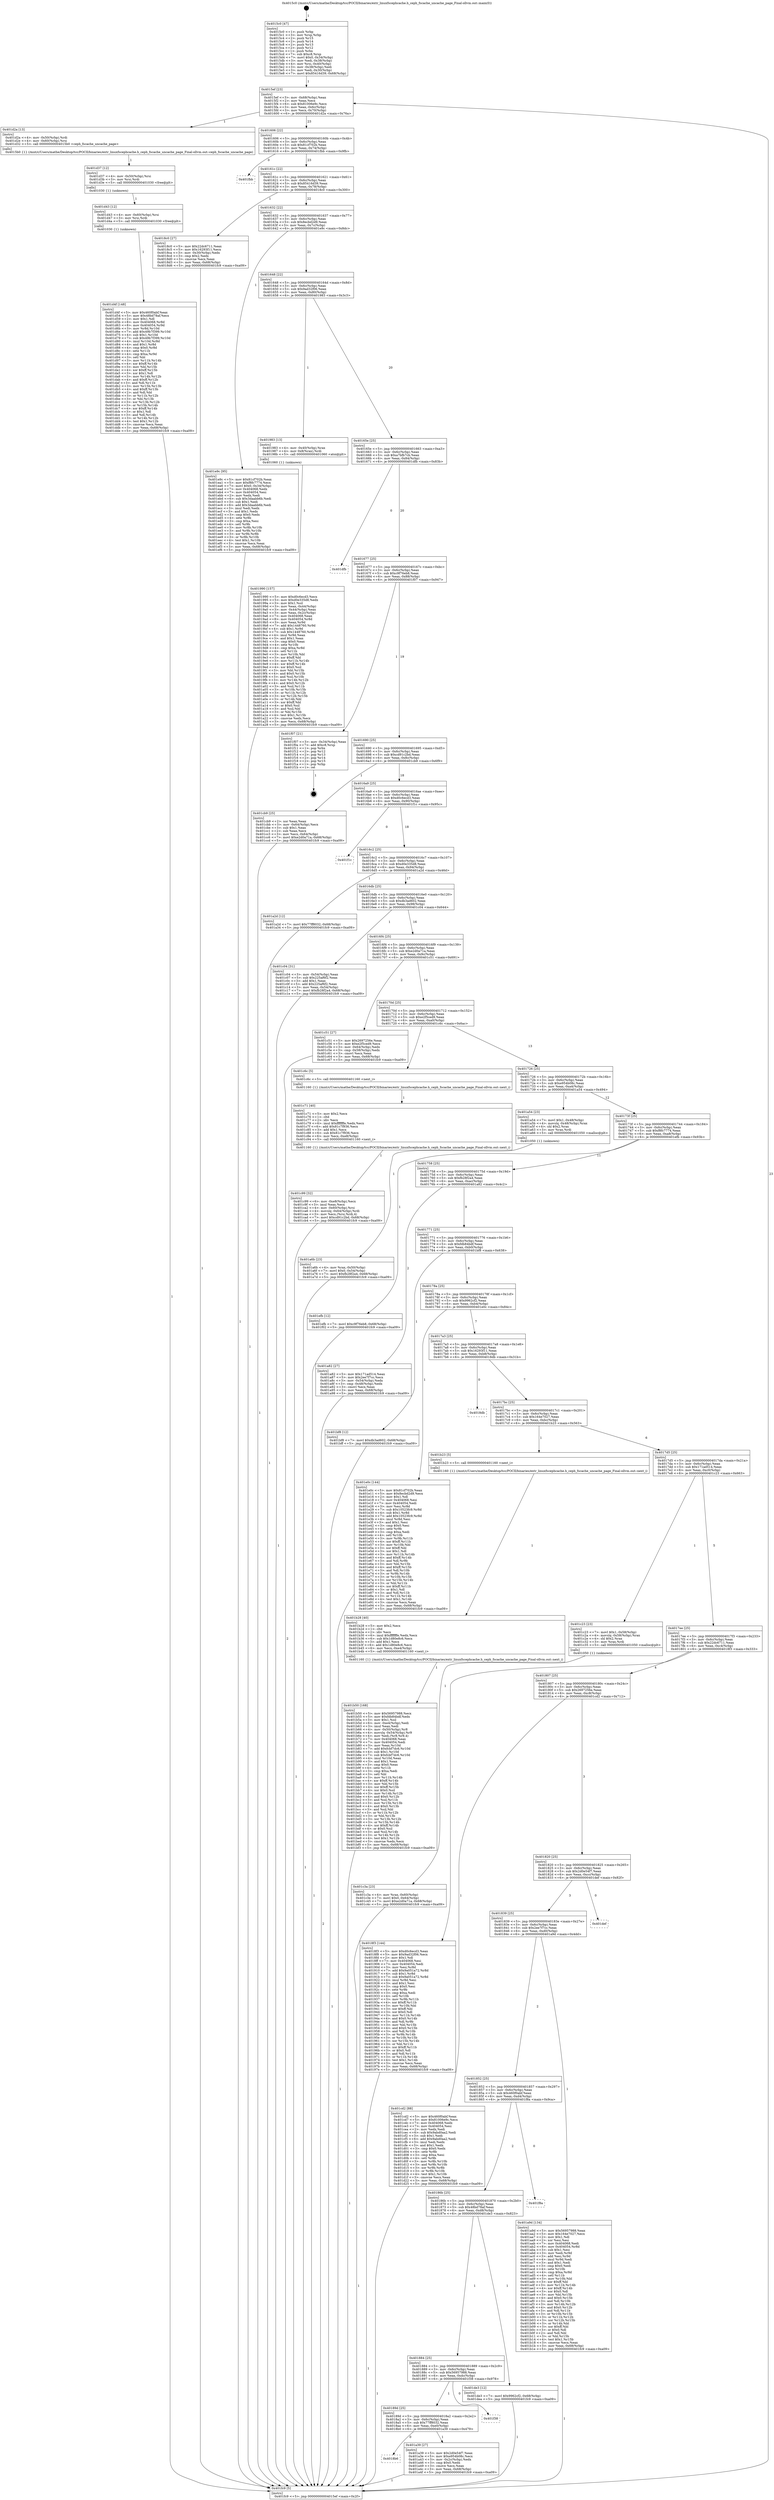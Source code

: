 digraph "0x4015c0" {
  label = "0x4015c0 (/mnt/c/Users/mathe/Desktop/tcc/POCII/binaries/extr_linuxfscephcache.h_ceph_fscache_uncache_page_Final-ollvm.out::main(0))"
  labelloc = "t"
  node[shape=record]

  Entry [label="",width=0.3,height=0.3,shape=circle,fillcolor=black,style=filled]
  "0x4015ef" [label="{
     0x4015ef [23]\l
     | [instrs]\l
     &nbsp;&nbsp;0x4015ef \<+3\>: mov -0x68(%rbp),%eax\l
     &nbsp;&nbsp;0x4015f2 \<+2\>: mov %eax,%ecx\l
     &nbsp;&nbsp;0x4015f4 \<+6\>: sub $0x81006e9c,%ecx\l
     &nbsp;&nbsp;0x4015fa \<+3\>: mov %eax,-0x6c(%rbp)\l
     &nbsp;&nbsp;0x4015fd \<+3\>: mov %ecx,-0x70(%rbp)\l
     &nbsp;&nbsp;0x401600 \<+6\>: je 0000000000401d2a \<main+0x76a\>\l
  }"]
  "0x401d2a" [label="{
     0x401d2a [13]\l
     | [instrs]\l
     &nbsp;&nbsp;0x401d2a \<+4\>: mov -0x50(%rbp),%rdi\l
     &nbsp;&nbsp;0x401d2e \<+4\>: mov -0x60(%rbp),%rsi\l
     &nbsp;&nbsp;0x401d32 \<+5\>: call 00000000004015b0 \<ceph_fscache_uncache_page\>\l
     | [calls]\l
     &nbsp;&nbsp;0x4015b0 \{1\} (/mnt/c/Users/mathe/Desktop/tcc/POCII/binaries/extr_linuxfscephcache.h_ceph_fscache_uncache_page_Final-ollvm.out::ceph_fscache_uncache_page)\l
  }"]
  "0x401606" [label="{
     0x401606 [22]\l
     | [instrs]\l
     &nbsp;&nbsp;0x401606 \<+5\>: jmp 000000000040160b \<main+0x4b\>\l
     &nbsp;&nbsp;0x40160b \<+3\>: mov -0x6c(%rbp),%eax\l
     &nbsp;&nbsp;0x40160e \<+5\>: sub $0x81cf702b,%eax\l
     &nbsp;&nbsp;0x401613 \<+3\>: mov %eax,-0x74(%rbp)\l
     &nbsp;&nbsp;0x401616 \<+6\>: je 0000000000401fbb \<main+0x9fb\>\l
  }"]
  Exit [label="",width=0.3,height=0.3,shape=circle,fillcolor=black,style=filled,peripheries=2]
  "0x401fbb" [label="{
     0x401fbb\l
  }", style=dashed]
  "0x40161c" [label="{
     0x40161c [22]\l
     | [instrs]\l
     &nbsp;&nbsp;0x40161c \<+5\>: jmp 0000000000401621 \<main+0x61\>\l
     &nbsp;&nbsp;0x401621 \<+3\>: mov -0x6c(%rbp),%eax\l
     &nbsp;&nbsp;0x401624 \<+5\>: sub $0x85416d39,%eax\l
     &nbsp;&nbsp;0x401629 \<+3\>: mov %eax,-0x78(%rbp)\l
     &nbsp;&nbsp;0x40162c \<+6\>: je 00000000004018c0 \<main+0x300\>\l
  }"]
  "0x401d4f" [label="{
     0x401d4f [148]\l
     | [instrs]\l
     &nbsp;&nbsp;0x401d4f \<+5\>: mov $0x460f0abf,%eax\l
     &nbsp;&nbsp;0x401d54 \<+5\>: mov $0x48bd78af,%ecx\l
     &nbsp;&nbsp;0x401d59 \<+2\>: mov $0x1,%dl\l
     &nbsp;&nbsp;0x401d5b \<+8\>: mov 0x404068,%r8d\l
     &nbsp;&nbsp;0x401d63 \<+8\>: mov 0x404054,%r9d\l
     &nbsp;&nbsp;0x401d6b \<+3\>: mov %r8d,%r10d\l
     &nbsp;&nbsp;0x401d6e \<+7\>: add $0x49b7f399,%r10d\l
     &nbsp;&nbsp;0x401d75 \<+4\>: sub $0x1,%r10d\l
     &nbsp;&nbsp;0x401d79 \<+7\>: sub $0x49b7f399,%r10d\l
     &nbsp;&nbsp;0x401d80 \<+4\>: imul %r10d,%r8d\l
     &nbsp;&nbsp;0x401d84 \<+4\>: and $0x1,%r8d\l
     &nbsp;&nbsp;0x401d88 \<+4\>: cmp $0x0,%r8d\l
     &nbsp;&nbsp;0x401d8c \<+4\>: sete %r11b\l
     &nbsp;&nbsp;0x401d90 \<+4\>: cmp $0xa,%r9d\l
     &nbsp;&nbsp;0x401d94 \<+3\>: setl %bl\l
     &nbsp;&nbsp;0x401d97 \<+3\>: mov %r11b,%r14b\l
     &nbsp;&nbsp;0x401d9a \<+4\>: xor $0xff,%r14b\l
     &nbsp;&nbsp;0x401d9e \<+3\>: mov %bl,%r15b\l
     &nbsp;&nbsp;0x401da1 \<+4\>: xor $0xff,%r15b\l
     &nbsp;&nbsp;0x401da5 \<+3\>: xor $0x1,%dl\l
     &nbsp;&nbsp;0x401da8 \<+3\>: mov %r14b,%r12b\l
     &nbsp;&nbsp;0x401dab \<+4\>: and $0xff,%r12b\l
     &nbsp;&nbsp;0x401daf \<+3\>: and %dl,%r11b\l
     &nbsp;&nbsp;0x401db2 \<+3\>: mov %r15b,%r13b\l
     &nbsp;&nbsp;0x401db5 \<+4\>: and $0xff,%r13b\l
     &nbsp;&nbsp;0x401db9 \<+2\>: and %dl,%bl\l
     &nbsp;&nbsp;0x401dbb \<+3\>: or %r11b,%r12b\l
     &nbsp;&nbsp;0x401dbe \<+3\>: or %bl,%r13b\l
     &nbsp;&nbsp;0x401dc1 \<+3\>: xor %r13b,%r12b\l
     &nbsp;&nbsp;0x401dc4 \<+3\>: or %r15b,%r14b\l
     &nbsp;&nbsp;0x401dc7 \<+4\>: xor $0xff,%r14b\l
     &nbsp;&nbsp;0x401dcb \<+3\>: or $0x1,%dl\l
     &nbsp;&nbsp;0x401dce \<+3\>: and %dl,%r14b\l
     &nbsp;&nbsp;0x401dd1 \<+3\>: or %r14b,%r12b\l
     &nbsp;&nbsp;0x401dd4 \<+4\>: test $0x1,%r12b\l
     &nbsp;&nbsp;0x401dd8 \<+3\>: cmovne %ecx,%eax\l
     &nbsp;&nbsp;0x401ddb \<+3\>: mov %eax,-0x68(%rbp)\l
     &nbsp;&nbsp;0x401dde \<+5\>: jmp 0000000000401fc9 \<main+0xa09\>\l
  }"]
  "0x4018c0" [label="{
     0x4018c0 [27]\l
     | [instrs]\l
     &nbsp;&nbsp;0x4018c0 \<+5\>: mov $0x22dc6711,%eax\l
     &nbsp;&nbsp;0x4018c5 \<+5\>: mov $0x16293f11,%ecx\l
     &nbsp;&nbsp;0x4018ca \<+3\>: mov -0x30(%rbp),%edx\l
     &nbsp;&nbsp;0x4018cd \<+3\>: cmp $0x2,%edx\l
     &nbsp;&nbsp;0x4018d0 \<+3\>: cmovne %ecx,%eax\l
     &nbsp;&nbsp;0x4018d3 \<+3\>: mov %eax,-0x68(%rbp)\l
     &nbsp;&nbsp;0x4018d6 \<+5\>: jmp 0000000000401fc9 \<main+0xa09\>\l
  }"]
  "0x401632" [label="{
     0x401632 [22]\l
     | [instrs]\l
     &nbsp;&nbsp;0x401632 \<+5\>: jmp 0000000000401637 \<main+0x77\>\l
     &nbsp;&nbsp;0x401637 \<+3\>: mov -0x6c(%rbp),%eax\l
     &nbsp;&nbsp;0x40163a \<+5\>: sub $0x8ecbd2d9,%eax\l
     &nbsp;&nbsp;0x40163f \<+3\>: mov %eax,-0x7c(%rbp)\l
     &nbsp;&nbsp;0x401642 \<+6\>: je 0000000000401e9c \<main+0x8dc\>\l
  }"]
  "0x401fc9" [label="{
     0x401fc9 [5]\l
     | [instrs]\l
     &nbsp;&nbsp;0x401fc9 \<+5\>: jmp 00000000004015ef \<main+0x2f\>\l
  }"]
  "0x4015c0" [label="{
     0x4015c0 [47]\l
     | [instrs]\l
     &nbsp;&nbsp;0x4015c0 \<+1\>: push %rbp\l
     &nbsp;&nbsp;0x4015c1 \<+3\>: mov %rsp,%rbp\l
     &nbsp;&nbsp;0x4015c4 \<+2\>: push %r15\l
     &nbsp;&nbsp;0x4015c6 \<+2\>: push %r14\l
     &nbsp;&nbsp;0x4015c8 \<+2\>: push %r13\l
     &nbsp;&nbsp;0x4015ca \<+2\>: push %r12\l
     &nbsp;&nbsp;0x4015cc \<+1\>: push %rbx\l
     &nbsp;&nbsp;0x4015cd \<+7\>: sub $0xc8,%rsp\l
     &nbsp;&nbsp;0x4015d4 \<+7\>: movl $0x0,-0x34(%rbp)\l
     &nbsp;&nbsp;0x4015db \<+3\>: mov %edi,-0x38(%rbp)\l
     &nbsp;&nbsp;0x4015de \<+4\>: mov %rsi,-0x40(%rbp)\l
     &nbsp;&nbsp;0x4015e2 \<+3\>: mov -0x38(%rbp),%edi\l
     &nbsp;&nbsp;0x4015e5 \<+3\>: mov %edi,-0x30(%rbp)\l
     &nbsp;&nbsp;0x4015e8 \<+7\>: movl $0x85416d39,-0x68(%rbp)\l
  }"]
  "0x401d43" [label="{
     0x401d43 [12]\l
     | [instrs]\l
     &nbsp;&nbsp;0x401d43 \<+4\>: mov -0x60(%rbp),%rsi\l
     &nbsp;&nbsp;0x401d47 \<+3\>: mov %rsi,%rdi\l
     &nbsp;&nbsp;0x401d4a \<+5\>: call 0000000000401030 \<free@plt\>\l
     | [calls]\l
     &nbsp;&nbsp;0x401030 \{1\} (unknown)\l
  }"]
  "0x401e9c" [label="{
     0x401e9c [95]\l
     | [instrs]\l
     &nbsp;&nbsp;0x401e9c \<+5\>: mov $0x81cf702b,%eax\l
     &nbsp;&nbsp;0x401ea1 \<+5\>: mov $0xf8fc7774,%ecx\l
     &nbsp;&nbsp;0x401ea6 \<+7\>: movl $0x0,-0x34(%rbp)\l
     &nbsp;&nbsp;0x401ead \<+7\>: mov 0x404068,%edx\l
     &nbsp;&nbsp;0x401eb4 \<+7\>: mov 0x404054,%esi\l
     &nbsp;&nbsp;0x401ebb \<+2\>: mov %edx,%edi\l
     &nbsp;&nbsp;0x401ebd \<+6\>: sub $0x3daabb6b,%edi\l
     &nbsp;&nbsp;0x401ec3 \<+3\>: sub $0x1,%edi\l
     &nbsp;&nbsp;0x401ec6 \<+6\>: add $0x3daabb6b,%edi\l
     &nbsp;&nbsp;0x401ecc \<+3\>: imul %edi,%edx\l
     &nbsp;&nbsp;0x401ecf \<+3\>: and $0x1,%edx\l
     &nbsp;&nbsp;0x401ed2 \<+3\>: cmp $0x0,%edx\l
     &nbsp;&nbsp;0x401ed5 \<+4\>: sete %r8b\l
     &nbsp;&nbsp;0x401ed9 \<+3\>: cmp $0xa,%esi\l
     &nbsp;&nbsp;0x401edc \<+4\>: setl %r9b\l
     &nbsp;&nbsp;0x401ee0 \<+3\>: mov %r8b,%r10b\l
     &nbsp;&nbsp;0x401ee3 \<+3\>: and %r9b,%r10b\l
     &nbsp;&nbsp;0x401ee6 \<+3\>: xor %r9b,%r8b\l
     &nbsp;&nbsp;0x401ee9 \<+3\>: or %r8b,%r10b\l
     &nbsp;&nbsp;0x401eec \<+4\>: test $0x1,%r10b\l
     &nbsp;&nbsp;0x401ef0 \<+3\>: cmovne %ecx,%eax\l
     &nbsp;&nbsp;0x401ef3 \<+3\>: mov %eax,-0x68(%rbp)\l
     &nbsp;&nbsp;0x401ef6 \<+5\>: jmp 0000000000401fc9 \<main+0xa09\>\l
  }"]
  "0x401648" [label="{
     0x401648 [22]\l
     | [instrs]\l
     &nbsp;&nbsp;0x401648 \<+5\>: jmp 000000000040164d \<main+0x8d\>\l
     &nbsp;&nbsp;0x40164d \<+3\>: mov -0x6c(%rbp),%eax\l
     &nbsp;&nbsp;0x401650 \<+5\>: sub $0x9ad32f06,%eax\l
     &nbsp;&nbsp;0x401655 \<+3\>: mov %eax,-0x80(%rbp)\l
     &nbsp;&nbsp;0x401658 \<+6\>: je 0000000000401983 \<main+0x3c3\>\l
  }"]
  "0x401d37" [label="{
     0x401d37 [12]\l
     | [instrs]\l
     &nbsp;&nbsp;0x401d37 \<+4\>: mov -0x50(%rbp),%rsi\l
     &nbsp;&nbsp;0x401d3b \<+3\>: mov %rsi,%rdi\l
     &nbsp;&nbsp;0x401d3e \<+5\>: call 0000000000401030 \<free@plt\>\l
     | [calls]\l
     &nbsp;&nbsp;0x401030 \{1\} (unknown)\l
  }"]
  "0x401983" [label="{
     0x401983 [13]\l
     | [instrs]\l
     &nbsp;&nbsp;0x401983 \<+4\>: mov -0x40(%rbp),%rax\l
     &nbsp;&nbsp;0x401987 \<+4\>: mov 0x8(%rax),%rdi\l
     &nbsp;&nbsp;0x40198b \<+5\>: call 0000000000401060 \<atoi@plt\>\l
     | [calls]\l
     &nbsp;&nbsp;0x401060 \{1\} (unknown)\l
  }"]
  "0x40165e" [label="{
     0x40165e [25]\l
     | [instrs]\l
     &nbsp;&nbsp;0x40165e \<+5\>: jmp 0000000000401663 \<main+0xa3\>\l
     &nbsp;&nbsp;0x401663 \<+3\>: mov -0x6c(%rbp),%eax\l
     &nbsp;&nbsp;0x401666 \<+5\>: sub $0xa7bfb7cb,%eax\l
     &nbsp;&nbsp;0x40166b \<+6\>: mov %eax,-0x84(%rbp)\l
     &nbsp;&nbsp;0x401671 \<+6\>: je 0000000000401dfb \<main+0x83b\>\l
  }"]
  "0x401c99" [label="{
     0x401c99 [32]\l
     | [instrs]\l
     &nbsp;&nbsp;0x401c99 \<+6\>: mov -0xe8(%rbp),%ecx\l
     &nbsp;&nbsp;0x401c9f \<+3\>: imul %eax,%ecx\l
     &nbsp;&nbsp;0x401ca2 \<+4\>: mov -0x60(%rbp),%rsi\l
     &nbsp;&nbsp;0x401ca6 \<+4\>: movslq -0x64(%rbp),%rdi\l
     &nbsp;&nbsp;0x401caa \<+3\>: mov %ecx,(%rsi,%rdi,4)\l
     &nbsp;&nbsp;0x401cad \<+7\>: movl $0xcd91c2bd,-0x68(%rbp)\l
     &nbsp;&nbsp;0x401cb4 \<+5\>: jmp 0000000000401fc9 \<main+0xa09\>\l
  }"]
  "0x401dfb" [label="{
     0x401dfb\l
  }", style=dashed]
  "0x401677" [label="{
     0x401677 [25]\l
     | [instrs]\l
     &nbsp;&nbsp;0x401677 \<+5\>: jmp 000000000040167c \<main+0xbc\>\l
     &nbsp;&nbsp;0x40167c \<+3\>: mov -0x6c(%rbp),%eax\l
     &nbsp;&nbsp;0x40167f \<+5\>: sub $0xc9f76eb8,%eax\l
     &nbsp;&nbsp;0x401684 \<+6\>: mov %eax,-0x88(%rbp)\l
     &nbsp;&nbsp;0x40168a \<+6\>: je 0000000000401f07 \<main+0x947\>\l
  }"]
  "0x401c71" [label="{
     0x401c71 [40]\l
     | [instrs]\l
     &nbsp;&nbsp;0x401c71 \<+5\>: mov $0x2,%ecx\l
     &nbsp;&nbsp;0x401c76 \<+1\>: cltd\l
     &nbsp;&nbsp;0x401c77 \<+2\>: idiv %ecx\l
     &nbsp;&nbsp;0x401c79 \<+6\>: imul $0xfffffffe,%edx,%ecx\l
     &nbsp;&nbsp;0x401c7f \<+6\>: add $0x81c7f936,%ecx\l
     &nbsp;&nbsp;0x401c85 \<+3\>: add $0x1,%ecx\l
     &nbsp;&nbsp;0x401c88 \<+6\>: sub $0x81c7f936,%ecx\l
     &nbsp;&nbsp;0x401c8e \<+6\>: mov %ecx,-0xe8(%rbp)\l
     &nbsp;&nbsp;0x401c94 \<+5\>: call 0000000000401160 \<next_i\>\l
     | [calls]\l
     &nbsp;&nbsp;0x401160 \{1\} (/mnt/c/Users/mathe/Desktop/tcc/POCII/binaries/extr_linuxfscephcache.h_ceph_fscache_uncache_page_Final-ollvm.out::next_i)\l
  }"]
  "0x401f07" [label="{
     0x401f07 [21]\l
     | [instrs]\l
     &nbsp;&nbsp;0x401f07 \<+3\>: mov -0x34(%rbp),%eax\l
     &nbsp;&nbsp;0x401f0a \<+7\>: add $0xc8,%rsp\l
     &nbsp;&nbsp;0x401f11 \<+1\>: pop %rbx\l
     &nbsp;&nbsp;0x401f12 \<+2\>: pop %r12\l
     &nbsp;&nbsp;0x401f14 \<+2\>: pop %r13\l
     &nbsp;&nbsp;0x401f16 \<+2\>: pop %r14\l
     &nbsp;&nbsp;0x401f18 \<+2\>: pop %r15\l
     &nbsp;&nbsp;0x401f1a \<+1\>: pop %rbp\l
     &nbsp;&nbsp;0x401f1b \<+1\>: ret\l
  }"]
  "0x401690" [label="{
     0x401690 [25]\l
     | [instrs]\l
     &nbsp;&nbsp;0x401690 \<+5\>: jmp 0000000000401695 \<main+0xd5\>\l
     &nbsp;&nbsp;0x401695 \<+3\>: mov -0x6c(%rbp),%eax\l
     &nbsp;&nbsp;0x401698 \<+5\>: sub $0xcd91c2bd,%eax\l
     &nbsp;&nbsp;0x40169d \<+6\>: mov %eax,-0x8c(%rbp)\l
     &nbsp;&nbsp;0x4016a3 \<+6\>: je 0000000000401cb9 \<main+0x6f9\>\l
  }"]
  "0x401c3a" [label="{
     0x401c3a [23]\l
     | [instrs]\l
     &nbsp;&nbsp;0x401c3a \<+4\>: mov %rax,-0x60(%rbp)\l
     &nbsp;&nbsp;0x401c3e \<+7\>: movl $0x0,-0x64(%rbp)\l
     &nbsp;&nbsp;0x401c45 \<+7\>: movl $0xe2d0a71a,-0x68(%rbp)\l
     &nbsp;&nbsp;0x401c4c \<+5\>: jmp 0000000000401fc9 \<main+0xa09\>\l
  }"]
  "0x401cb9" [label="{
     0x401cb9 [25]\l
     | [instrs]\l
     &nbsp;&nbsp;0x401cb9 \<+2\>: xor %eax,%eax\l
     &nbsp;&nbsp;0x401cbb \<+3\>: mov -0x64(%rbp),%ecx\l
     &nbsp;&nbsp;0x401cbe \<+3\>: sub $0x1,%eax\l
     &nbsp;&nbsp;0x401cc1 \<+2\>: sub %eax,%ecx\l
     &nbsp;&nbsp;0x401cc3 \<+3\>: mov %ecx,-0x64(%rbp)\l
     &nbsp;&nbsp;0x401cc6 \<+7\>: movl $0xe2d0a71a,-0x68(%rbp)\l
     &nbsp;&nbsp;0x401ccd \<+5\>: jmp 0000000000401fc9 \<main+0xa09\>\l
  }"]
  "0x4016a9" [label="{
     0x4016a9 [25]\l
     | [instrs]\l
     &nbsp;&nbsp;0x4016a9 \<+5\>: jmp 00000000004016ae \<main+0xee\>\l
     &nbsp;&nbsp;0x4016ae \<+3\>: mov -0x6c(%rbp),%eax\l
     &nbsp;&nbsp;0x4016b1 \<+5\>: sub $0xd0c6ecd3,%eax\l
     &nbsp;&nbsp;0x4016b6 \<+6\>: mov %eax,-0x90(%rbp)\l
     &nbsp;&nbsp;0x4016bc \<+6\>: je 0000000000401f1c \<main+0x95c\>\l
  }"]
  "0x401b50" [label="{
     0x401b50 [168]\l
     | [instrs]\l
     &nbsp;&nbsp;0x401b50 \<+5\>: mov $0x56957988,%ecx\l
     &nbsp;&nbsp;0x401b55 \<+5\>: mov $0xfdb84bdf,%edx\l
     &nbsp;&nbsp;0x401b5a \<+3\>: mov $0x1,%sil\l
     &nbsp;&nbsp;0x401b5d \<+6\>: mov -0xe4(%rbp),%edi\l
     &nbsp;&nbsp;0x401b63 \<+3\>: imul %eax,%edi\l
     &nbsp;&nbsp;0x401b66 \<+4\>: mov -0x50(%rbp),%r8\l
     &nbsp;&nbsp;0x401b6a \<+4\>: movslq -0x54(%rbp),%r9\l
     &nbsp;&nbsp;0x401b6e \<+4\>: mov %edi,(%r8,%r9,4)\l
     &nbsp;&nbsp;0x401b72 \<+7\>: mov 0x404068,%eax\l
     &nbsp;&nbsp;0x401b79 \<+7\>: mov 0x404054,%edi\l
     &nbsp;&nbsp;0x401b80 \<+3\>: mov %eax,%r10d\l
     &nbsp;&nbsp;0x401b83 \<+7\>: add $0xfcbf7dc6,%r10d\l
     &nbsp;&nbsp;0x401b8a \<+4\>: sub $0x1,%r10d\l
     &nbsp;&nbsp;0x401b8e \<+7\>: sub $0xfcbf7dc6,%r10d\l
     &nbsp;&nbsp;0x401b95 \<+4\>: imul %r10d,%eax\l
     &nbsp;&nbsp;0x401b99 \<+3\>: and $0x1,%eax\l
     &nbsp;&nbsp;0x401b9c \<+3\>: cmp $0x0,%eax\l
     &nbsp;&nbsp;0x401b9f \<+4\>: sete %r11b\l
     &nbsp;&nbsp;0x401ba3 \<+3\>: cmp $0xa,%edi\l
     &nbsp;&nbsp;0x401ba6 \<+3\>: setl %bl\l
     &nbsp;&nbsp;0x401ba9 \<+3\>: mov %r11b,%r14b\l
     &nbsp;&nbsp;0x401bac \<+4\>: xor $0xff,%r14b\l
     &nbsp;&nbsp;0x401bb0 \<+3\>: mov %bl,%r15b\l
     &nbsp;&nbsp;0x401bb3 \<+4\>: xor $0xff,%r15b\l
     &nbsp;&nbsp;0x401bb7 \<+4\>: xor $0x0,%sil\l
     &nbsp;&nbsp;0x401bbb \<+3\>: mov %r14b,%r12b\l
     &nbsp;&nbsp;0x401bbe \<+4\>: and $0x0,%r12b\l
     &nbsp;&nbsp;0x401bc2 \<+3\>: and %sil,%r11b\l
     &nbsp;&nbsp;0x401bc5 \<+3\>: mov %r15b,%r13b\l
     &nbsp;&nbsp;0x401bc8 \<+4\>: and $0x0,%r13b\l
     &nbsp;&nbsp;0x401bcc \<+3\>: and %sil,%bl\l
     &nbsp;&nbsp;0x401bcf \<+3\>: or %r11b,%r12b\l
     &nbsp;&nbsp;0x401bd2 \<+3\>: or %bl,%r13b\l
     &nbsp;&nbsp;0x401bd5 \<+3\>: xor %r13b,%r12b\l
     &nbsp;&nbsp;0x401bd8 \<+3\>: or %r15b,%r14b\l
     &nbsp;&nbsp;0x401bdb \<+4\>: xor $0xff,%r14b\l
     &nbsp;&nbsp;0x401bdf \<+4\>: or $0x0,%sil\l
     &nbsp;&nbsp;0x401be3 \<+3\>: and %sil,%r14b\l
     &nbsp;&nbsp;0x401be6 \<+3\>: or %r14b,%r12b\l
     &nbsp;&nbsp;0x401be9 \<+4\>: test $0x1,%r12b\l
     &nbsp;&nbsp;0x401bed \<+3\>: cmovne %edx,%ecx\l
     &nbsp;&nbsp;0x401bf0 \<+3\>: mov %ecx,-0x68(%rbp)\l
     &nbsp;&nbsp;0x401bf3 \<+5\>: jmp 0000000000401fc9 \<main+0xa09\>\l
  }"]
  "0x401f1c" [label="{
     0x401f1c\l
  }", style=dashed]
  "0x4016c2" [label="{
     0x4016c2 [25]\l
     | [instrs]\l
     &nbsp;&nbsp;0x4016c2 \<+5\>: jmp 00000000004016c7 \<main+0x107\>\l
     &nbsp;&nbsp;0x4016c7 \<+3\>: mov -0x6c(%rbp),%eax\l
     &nbsp;&nbsp;0x4016ca \<+5\>: sub $0xd0e335d8,%eax\l
     &nbsp;&nbsp;0x4016cf \<+6\>: mov %eax,-0x94(%rbp)\l
     &nbsp;&nbsp;0x4016d5 \<+6\>: je 0000000000401a2d \<main+0x46d\>\l
  }"]
  "0x401b28" [label="{
     0x401b28 [40]\l
     | [instrs]\l
     &nbsp;&nbsp;0x401b28 \<+5\>: mov $0x2,%ecx\l
     &nbsp;&nbsp;0x401b2d \<+1\>: cltd\l
     &nbsp;&nbsp;0x401b2e \<+2\>: idiv %ecx\l
     &nbsp;&nbsp;0x401b30 \<+6\>: imul $0xfffffffe,%edx,%ecx\l
     &nbsp;&nbsp;0x401b36 \<+6\>: sub $0x1d80e8c6,%ecx\l
     &nbsp;&nbsp;0x401b3c \<+3\>: add $0x1,%ecx\l
     &nbsp;&nbsp;0x401b3f \<+6\>: add $0x1d80e8c6,%ecx\l
     &nbsp;&nbsp;0x401b45 \<+6\>: mov %ecx,-0xe4(%rbp)\l
     &nbsp;&nbsp;0x401b4b \<+5\>: call 0000000000401160 \<next_i\>\l
     | [calls]\l
     &nbsp;&nbsp;0x401160 \{1\} (/mnt/c/Users/mathe/Desktop/tcc/POCII/binaries/extr_linuxfscephcache.h_ceph_fscache_uncache_page_Final-ollvm.out::next_i)\l
  }"]
  "0x401a2d" [label="{
     0x401a2d [12]\l
     | [instrs]\l
     &nbsp;&nbsp;0x401a2d \<+7\>: movl $0x77ff8032,-0x68(%rbp)\l
     &nbsp;&nbsp;0x401a34 \<+5\>: jmp 0000000000401fc9 \<main+0xa09\>\l
  }"]
  "0x4016db" [label="{
     0x4016db [25]\l
     | [instrs]\l
     &nbsp;&nbsp;0x4016db \<+5\>: jmp 00000000004016e0 \<main+0x120\>\l
     &nbsp;&nbsp;0x4016e0 \<+3\>: mov -0x6c(%rbp),%eax\l
     &nbsp;&nbsp;0x4016e3 \<+5\>: sub $0xdb3ad602,%eax\l
     &nbsp;&nbsp;0x4016e8 \<+6\>: mov %eax,-0x98(%rbp)\l
     &nbsp;&nbsp;0x4016ee \<+6\>: je 0000000000401c04 \<main+0x644\>\l
  }"]
  "0x401a6b" [label="{
     0x401a6b [23]\l
     | [instrs]\l
     &nbsp;&nbsp;0x401a6b \<+4\>: mov %rax,-0x50(%rbp)\l
     &nbsp;&nbsp;0x401a6f \<+7\>: movl $0x0,-0x54(%rbp)\l
     &nbsp;&nbsp;0x401a76 \<+7\>: movl $0xfb28f2a4,-0x68(%rbp)\l
     &nbsp;&nbsp;0x401a7d \<+5\>: jmp 0000000000401fc9 \<main+0xa09\>\l
  }"]
  "0x401c04" [label="{
     0x401c04 [31]\l
     | [instrs]\l
     &nbsp;&nbsp;0x401c04 \<+3\>: mov -0x54(%rbp),%eax\l
     &nbsp;&nbsp;0x401c07 \<+5\>: sub $0x225af6f2,%eax\l
     &nbsp;&nbsp;0x401c0c \<+3\>: add $0x1,%eax\l
     &nbsp;&nbsp;0x401c0f \<+5\>: add $0x225af6f2,%eax\l
     &nbsp;&nbsp;0x401c14 \<+3\>: mov %eax,-0x54(%rbp)\l
     &nbsp;&nbsp;0x401c17 \<+7\>: movl $0xfb28f2a4,-0x68(%rbp)\l
     &nbsp;&nbsp;0x401c1e \<+5\>: jmp 0000000000401fc9 \<main+0xa09\>\l
  }"]
  "0x4016f4" [label="{
     0x4016f4 [25]\l
     | [instrs]\l
     &nbsp;&nbsp;0x4016f4 \<+5\>: jmp 00000000004016f9 \<main+0x139\>\l
     &nbsp;&nbsp;0x4016f9 \<+3\>: mov -0x6c(%rbp),%eax\l
     &nbsp;&nbsp;0x4016fc \<+5\>: sub $0xe2d0a71a,%eax\l
     &nbsp;&nbsp;0x401701 \<+6\>: mov %eax,-0x9c(%rbp)\l
     &nbsp;&nbsp;0x401707 \<+6\>: je 0000000000401c51 \<main+0x691\>\l
  }"]
  "0x4018b6" [label="{
     0x4018b6\l
  }", style=dashed]
  "0x401c51" [label="{
     0x401c51 [27]\l
     | [instrs]\l
     &nbsp;&nbsp;0x401c51 \<+5\>: mov $0x2697256e,%eax\l
     &nbsp;&nbsp;0x401c56 \<+5\>: mov $0xe2f5ced9,%ecx\l
     &nbsp;&nbsp;0x401c5b \<+3\>: mov -0x64(%rbp),%edx\l
     &nbsp;&nbsp;0x401c5e \<+3\>: cmp -0x58(%rbp),%edx\l
     &nbsp;&nbsp;0x401c61 \<+3\>: cmovl %ecx,%eax\l
     &nbsp;&nbsp;0x401c64 \<+3\>: mov %eax,-0x68(%rbp)\l
     &nbsp;&nbsp;0x401c67 \<+5\>: jmp 0000000000401fc9 \<main+0xa09\>\l
  }"]
  "0x40170d" [label="{
     0x40170d [25]\l
     | [instrs]\l
     &nbsp;&nbsp;0x40170d \<+5\>: jmp 0000000000401712 \<main+0x152\>\l
     &nbsp;&nbsp;0x401712 \<+3\>: mov -0x6c(%rbp),%eax\l
     &nbsp;&nbsp;0x401715 \<+5\>: sub $0xe2f5ced9,%eax\l
     &nbsp;&nbsp;0x40171a \<+6\>: mov %eax,-0xa0(%rbp)\l
     &nbsp;&nbsp;0x401720 \<+6\>: je 0000000000401c6c \<main+0x6ac\>\l
  }"]
  "0x401a39" [label="{
     0x401a39 [27]\l
     | [instrs]\l
     &nbsp;&nbsp;0x401a39 \<+5\>: mov $0x2d0e54f7,%eax\l
     &nbsp;&nbsp;0x401a3e \<+5\>: mov $0xe954b08c,%ecx\l
     &nbsp;&nbsp;0x401a43 \<+3\>: mov -0x2c(%rbp),%edx\l
     &nbsp;&nbsp;0x401a46 \<+3\>: cmp $0x0,%edx\l
     &nbsp;&nbsp;0x401a49 \<+3\>: cmove %ecx,%eax\l
     &nbsp;&nbsp;0x401a4c \<+3\>: mov %eax,-0x68(%rbp)\l
     &nbsp;&nbsp;0x401a4f \<+5\>: jmp 0000000000401fc9 \<main+0xa09\>\l
  }"]
  "0x401c6c" [label="{
     0x401c6c [5]\l
     | [instrs]\l
     &nbsp;&nbsp;0x401c6c \<+5\>: call 0000000000401160 \<next_i\>\l
     | [calls]\l
     &nbsp;&nbsp;0x401160 \{1\} (/mnt/c/Users/mathe/Desktop/tcc/POCII/binaries/extr_linuxfscephcache.h_ceph_fscache_uncache_page_Final-ollvm.out::next_i)\l
  }"]
  "0x401726" [label="{
     0x401726 [25]\l
     | [instrs]\l
     &nbsp;&nbsp;0x401726 \<+5\>: jmp 000000000040172b \<main+0x16b\>\l
     &nbsp;&nbsp;0x40172b \<+3\>: mov -0x6c(%rbp),%eax\l
     &nbsp;&nbsp;0x40172e \<+5\>: sub $0xe954b08c,%eax\l
     &nbsp;&nbsp;0x401733 \<+6\>: mov %eax,-0xa4(%rbp)\l
     &nbsp;&nbsp;0x401739 \<+6\>: je 0000000000401a54 \<main+0x494\>\l
  }"]
  "0x40189d" [label="{
     0x40189d [25]\l
     | [instrs]\l
     &nbsp;&nbsp;0x40189d \<+5\>: jmp 00000000004018a2 \<main+0x2e2\>\l
     &nbsp;&nbsp;0x4018a2 \<+3\>: mov -0x6c(%rbp),%eax\l
     &nbsp;&nbsp;0x4018a5 \<+5\>: sub $0x77ff8032,%eax\l
     &nbsp;&nbsp;0x4018aa \<+6\>: mov %eax,-0xe0(%rbp)\l
     &nbsp;&nbsp;0x4018b0 \<+6\>: je 0000000000401a39 \<main+0x479\>\l
  }"]
  "0x401a54" [label="{
     0x401a54 [23]\l
     | [instrs]\l
     &nbsp;&nbsp;0x401a54 \<+7\>: movl $0x1,-0x48(%rbp)\l
     &nbsp;&nbsp;0x401a5b \<+4\>: movslq -0x48(%rbp),%rax\l
     &nbsp;&nbsp;0x401a5f \<+4\>: shl $0x2,%rax\l
     &nbsp;&nbsp;0x401a63 \<+3\>: mov %rax,%rdi\l
     &nbsp;&nbsp;0x401a66 \<+5\>: call 0000000000401050 \<malloc@plt\>\l
     | [calls]\l
     &nbsp;&nbsp;0x401050 \{1\} (unknown)\l
  }"]
  "0x40173f" [label="{
     0x40173f [25]\l
     | [instrs]\l
     &nbsp;&nbsp;0x40173f \<+5\>: jmp 0000000000401744 \<main+0x184\>\l
     &nbsp;&nbsp;0x401744 \<+3\>: mov -0x6c(%rbp),%eax\l
     &nbsp;&nbsp;0x401747 \<+5\>: sub $0xf8fc7774,%eax\l
     &nbsp;&nbsp;0x40174c \<+6\>: mov %eax,-0xa8(%rbp)\l
     &nbsp;&nbsp;0x401752 \<+6\>: je 0000000000401efb \<main+0x93b\>\l
  }"]
  "0x401f38" [label="{
     0x401f38\l
  }", style=dashed]
  "0x401efb" [label="{
     0x401efb [12]\l
     | [instrs]\l
     &nbsp;&nbsp;0x401efb \<+7\>: movl $0xc9f76eb8,-0x68(%rbp)\l
     &nbsp;&nbsp;0x401f02 \<+5\>: jmp 0000000000401fc9 \<main+0xa09\>\l
  }"]
  "0x401758" [label="{
     0x401758 [25]\l
     | [instrs]\l
     &nbsp;&nbsp;0x401758 \<+5\>: jmp 000000000040175d \<main+0x19d\>\l
     &nbsp;&nbsp;0x40175d \<+3\>: mov -0x6c(%rbp),%eax\l
     &nbsp;&nbsp;0x401760 \<+5\>: sub $0xfb28f2a4,%eax\l
     &nbsp;&nbsp;0x401765 \<+6\>: mov %eax,-0xac(%rbp)\l
     &nbsp;&nbsp;0x40176b \<+6\>: je 0000000000401a82 \<main+0x4c2\>\l
  }"]
  "0x401884" [label="{
     0x401884 [25]\l
     | [instrs]\l
     &nbsp;&nbsp;0x401884 \<+5\>: jmp 0000000000401889 \<main+0x2c9\>\l
     &nbsp;&nbsp;0x401889 \<+3\>: mov -0x6c(%rbp),%eax\l
     &nbsp;&nbsp;0x40188c \<+5\>: sub $0x56957988,%eax\l
     &nbsp;&nbsp;0x401891 \<+6\>: mov %eax,-0xdc(%rbp)\l
     &nbsp;&nbsp;0x401897 \<+6\>: je 0000000000401f38 \<main+0x978\>\l
  }"]
  "0x401a82" [label="{
     0x401a82 [27]\l
     | [instrs]\l
     &nbsp;&nbsp;0x401a82 \<+5\>: mov $0x171ad514,%eax\l
     &nbsp;&nbsp;0x401a87 \<+5\>: mov $0x2ee7f7cc,%ecx\l
     &nbsp;&nbsp;0x401a8c \<+3\>: mov -0x54(%rbp),%edx\l
     &nbsp;&nbsp;0x401a8f \<+3\>: cmp -0x48(%rbp),%edx\l
     &nbsp;&nbsp;0x401a92 \<+3\>: cmovl %ecx,%eax\l
     &nbsp;&nbsp;0x401a95 \<+3\>: mov %eax,-0x68(%rbp)\l
     &nbsp;&nbsp;0x401a98 \<+5\>: jmp 0000000000401fc9 \<main+0xa09\>\l
  }"]
  "0x401771" [label="{
     0x401771 [25]\l
     | [instrs]\l
     &nbsp;&nbsp;0x401771 \<+5\>: jmp 0000000000401776 \<main+0x1b6\>\l
     &nbsp;&nbsp;0x401776 \<+3\>: mov -0x6c(%rbp),%eax\l
     &nbsp;&nbsp;0x401779 \<+5\>: sub $0xfdb84bdf,%eax\l
     &nbsp;&nbsp;0x40177e \<+6\>: mov %eax,-0xb0(%rbp)\l
     &nbsp;&nbsp;0x401784 \<+6\>: je 0000000000401bf8 \<main+0x638\>\l
  }"]
  "0x401de3" [label="{
     0x401de3 [12]\l
     | [instrs]\l
     &nbsp;&nbsp;0x401de3 \<+7\>: movl $0x9962cf2,-0x68(%rbp)\l
     &nbsp;&nbsp;0x401dea \<+5\>: jmp 0000000000401fc9 \<main+0xa09\>\l
  }"]
  "0x401bf8" [label="{
     0x401bf8 [12]\l
     | [instrs]\l
     &nbsp;&nbsp;0x401bf8 \<+7\>: movl $0xdb3ad602,-0x68(%rbp)\l
     &nbsp;&nbsp;0x401bff \<+5\>: jmp 0000000000401fc9 \<main+0xa09\>\l
  }"]
  "0x40178a" [label="{
     0x40178a [25]\l
     | [instrs]\l
     &nbsp;&nbsp;0x40178a \<+5\>: jmp 000000000040178f \<main+0x1cf\>\l
     &nbsp;&nbsp;0x40178f \<+3\>: mov -0x6c(%rbp),%eax\l
     &nbsp;&nbsp;0x401792 \<+5\>: sub $0x9962cf2,%eax\l
     &nbsp;&nbsp;0x401797 \<+6\>: mov %eax,-0xb4(%rbp)\l
     &nbsp;&nbsp;0x40179d \<+6\>: je 0000000000401e0c \<main+0x84c\>\l
  }"]
  "0x40186b" [label="{
     0x40186b [25]\l
     | [instrs]\l
     &nbsp;&nbsp;0x40186b \<+5\>: jmp 0000000000401870 \<main+0x2b0\>\l
     &nbsp;&nbsp;0x401870 \<+3\>: mov -0x6c(%rbp),%eax\l
     &nbsp;&nbsp;0x401873 \<+5\>: sub $0x48bd78af,%eax\l
     &nbsp;&nbsp;0x401878 \<+6\>: mov %eax,-0xd8(%rbp)\l
     &nbsp;&nbsp;0x40187e \<+6\>: je 0000000000401de3 \<main+0x823\>\l
  }"]
  "0x401e0c" [label="{
     0x401e0c [144]\l
     | [instrs]\l
     &nbsp;&nbsp;0x401e0c \<+5\>: mov $0x81cf702b,%eax\l
     &nbsp;&nbsp;0x401e11 \<+5\>: mov $0x8ecbd2d9,%ecx\l
     &nbsp;&nbsp;0x401e16 \<+2\>: mov $0x1,%dl\l
     &nbsp;&nbsp;0x401e18 \<+7\>: mov 0x404068,%esi\l
     &nbsp;&nbsp;0x401e1f \<+7\>: mov 0x404054,%edi\l
     &nbsp;&nbsp;0x401e26 \<+3\>: mov %esi,%r8d\l
     &nbsp;&nbsp;0x401e29 \<+7\>: sub $0x10523fc9,%r8d\l
     &nbsp;&nbsp;0x401e30 \<+4\>: sub $0x1,%r8d\l
     &nbsp;&nbsp;0x401e34 \<+7\>: add $0x10523fc9,%r8d\l
     &nbsp;&nbsp;0x401e3b \<+4\>: imul %r8d,%esi\l
     &nbsp;&nbsp;0x401e3f \<+3\>: and $0x1,%esi\l
     &nbsp;&nbsp;0x401e42 \<+3\>: cmp $0x0,%esi\l
     &nbsp;&nbsp;0x401e45 \<+4\>: sete %r9b\l
     &nbsp;&nbsp;0x401e49 \<+3\>: cmp $0xa,%edi\l
     &nbsp;&nbsp;0x401e4c \<+4\>: setl %r10b\l
     &nbsp;&nbsp;0x401e50 \<+3\>: mov %r9b,%r11b\l
     &nbsp;&nbsp;0x401e53 \<+4\>: xor $0xff,%r11b\l
     &nbsp;&nbsp;0x401e57 \<+3\>: mov %r10b,%bl\l
     &nbsp;&nbsp;0x401e5a \<+3\>: xor $0xff,%bl\l
     &nbsp;&nbsp;0x401e5d \<+3\>: xor $0x1,%dl\l
     &nbsp;&nbsp;0x401e60 \<+3\>: mov %r11b,%r14b\l
     &nbsp;&nbsp;0x401e63 \<+4\>: and $0xff,%r14b\l
     &nbsp;&nbsp;0x401e67 \<+3\>: and %dl,%r9b\l
     &nbsp;&nbsp;0x401e6a \<+3\>: mov %bl,%r15b\l
     &nbsp;&nbsp;0x401e6d \<+4\>: and $0xff,%r15b\l
     &nbsp;&nbsp;0x401e71 \<+3\>: and %dl,%r10b\l
     &nbsp;&nbsp;0x401e74 \<+3\>: or %r9b,%r14b\l
     &nbsp;&nbsp;0x401e77 \<+3\>: or %r10b,%r15b\l
     &nbsp;&nbsp;0x401e7a \<+3\>: xor %r15b,%r14b\l
     &nbsp;&nbsp;0x401e7d \<+3\>: or %bl,%r11b\l
     &nbsp;&nbsp;0x401e80 \<+4\>: xor $0xff,%r11b\l
     &nbsp;&nbsp;0x401e84 \<+3\>: or $0x1,%dl\l
     &nbsp;&nbsp;0x401e87 \<+3\>: and %dl,%r11b\l
     &nbsp;&nbsp;0x401e8a \<+3\>: or %r11b,%r14b\l
     &nbsp;&nbsp;0x401e8d \<+4\>: test $0x1,%r14b\l
     &nbsp;&nbsp;0x401e91 \<+3\>: cmovne %ecx,%eax\l
     &nbsp;&nbsp;0x401e94 \<+3\>: mov %eax,-0x68(%rbp)\l
     &nbsp;&nbsp;0x401e97 \<+5\>: jmp 0000000000401fc9 \<main+0xa09\>\l
  }"]
  "0x4017a3" [label="{
     0x4017a3 [25]\l
     | [instrs]\l
     &nbsp;&nbsp;0x4017a3 \<+5\>: jmp 00000000004017a8 \<main+0x1e8\>\l
     &nbsp;&nbsp;0x4017a8 \<+3\>: mov -0x6c(%rbp),%eax\l
     &nbsp;&nbsp;0x4017ab \<+5\>: sub $0x16293f11,%eax\l
     &nbsp;&nbsp;0x4017b0 \<+6\>: mov %eax,-0xb8(%rbp)\l
     &nbsp;&nbsp;0x4017b6 \<+6\>: je 00000000004018db \<main+0x31b\>\l
  }"]
  "0x401f8a" [label="{
     0x401f8a\l
  }", style=dashed]
  "0x4018db" [label="{
     0x4018db\l
  }", style=dashed]
  "0x4017bc" [label="{
     0x4017bc [25]\l
     | [instrs]\l
     &nbsp;&nbsp;0x4017bc \<+5\>: jmp 00000000004017c1 \<main+0x201\>\l
     &nbsp;&nbsp;0x4017c1 \<+3\>: mov -0x6c(%rbp),%eax\l
     &nbsp;&nbsp;0x4017c4 \<+5\>: sub $0x164e7027,%eax\l
     &nbsp;&nbsp;0x4017c9 \<+6\>: mov %eax,-0xbc(%rbp)\l
     &nbsp;&nbsp;0x4017cf \<+6\>: je 0000000000401b23 \<main+0x563\>\l
  }"]
  "0x401852" [label="{
     0x401852 [25]\l
     | [instrs]\l
     &nbsp;&nbsp;0x401852 \<+5\>: jmp 0000000000401857 \<main+0x297\>\l
     &nbsp;&nbsp;0x401857 \<+3\>: mov -0x6c(%rbp),%eax\l
     &nbsp;&nbsp;0x40185a \<+5\>: sub $0x460f0abf,%eax\l
     &nbsp;&nbsp;0x40185f \<+6\>: mov %eax,-0xd4(%rbp)\l
     &nbsp;&nbsp;0x401865 \<+6\>: je 0000000000401f8a \<main+0x9ca\>\l
  }"]
  "0x401b23" [label="{
     0x401b23 [5]\l
     | [instrs]\l
     &nbsp;&nbsp;0x401b23 \<+5\>: call 0000000000401160 \<next_i\>\l
     | [calls]\l
     &nbsp;&nbsp;0x401160 \{1\} (/mnt/c/Users/mathe/Desktop/tcc/POCII/binaries/extr_linuxfscephcache.h_ceph_fscache_uncache_page_Final-ollvm.out::next_i)\l
  }"]
  "0x4017d5" [label="{
     0x4017d5 [25]\l
     | [instrs]\l
     &nbsp;&nbsp;0x4017d5 \<+5\>: jmp 00000000004017da \<main+0x21a\>\l
     &nbsp;&nbsp;0x4017da \<+3\>: mov -0x6c(%rbp),%eax\l
     &nbsp;&nbsp;0x4017dd \<+5\>: sub $0x171ad514,%eax\l
     &nbsp;&nbsp;0x4017e2 \<+6\>: mov %eax,-0xc0(%rbp)\l
     &nbsp;&nbsp;0x4017e8 \<+6\>: je 0000000000401c23 \<main+0x663\>\l
  }"]
  "0x401a9d" [label="{
     0x401a9d [134]\l
     | [instrs]\l
     &nbsp;&nbsp;0x401a9d \<+5\>: mov $0x56957988,%eax\l
     &nbsp;&nbsp;0x401aa2 \<+5\>: mov $0x164e7027,%ecx\l
     &nbsp;&nbsp;0x401aa7 \<+2\>: mov $0x1,%dl\l
     &nbsp;&nbsp;0x401aa9 \<+2\>: xor %esi,%esi\l
     &nbsp;&nbsp;0x401aab \<+7\>: mov 0x404068,%edi\l
     &nbsp;&nbsp;0x401ab2 \<+8\>: mov 0x404054,%r8d\l
     &nbsp;&nbsp;0x401aba \<+3\>: sub $0x1,%esi\l
     &nbsp;&nbsp;0x401abd \<+3\>: mov %edi,%r9d\l
     &nbsp;&nbsp;0x401ac0 \<+3\>: add %esi,%r9d\l
     &nbsp;&nbsp;0x401ac3 \<+4\>: imul %r9d,%edi\l
     &nbsp;&nbsp;0x401ac7 \<+3\>: and $0x1,%edi\l
     &nbsp;&nbsp;0x401aca \<+3\>: cmp $0x0,%edi\l
     &nbsp;&nbsp;0x401acd \<+4\>: sete %r10b\l
     &nbsp;&nbsp;0x401ad1 \<+4\>: cmp $0xa,%r8d\l
     &nbsp;&nbsp;0x401ad5 \<+4\>: setl %r11b\l
     &nbsp;&nbsp;0x401ad9 \<+3\>: mov %r10b,%bl\l
     &nbsp;&nbsp;0x401adc \<+3\>: xor $0xff,%bl\l
     &nbsp;&nbsp;0x401adf \<+3\>: mov %r11b,%r14b\l
     &nbsp;&nbsp;0x401ae2 \<+4\>: xor $0xff,%r14b\l
     &nbsp;&nbsp;0x401ae6 \<+3\>: xor $0x0,%dl\l
     &nbsp;&nbsp;0x401ae9 \<+3\>: mov %bl,%r15b\l
     &nbsp;&nbsp;0x401aec \<+4\>: and $0x0,%r15b\l
     &nbsp;&nbsp;0x401af0 \<+3\>: and %dl,%r10b\l
     &nbsp;&nbsp;0x401af3 \<+3\>: mov %r14b,%r12b\l
     &nbsp;&nbsp;0x401af6 \<+4\>: and $0x0,%r12b\l
     &nbsp;&nbsp;0x401afa \<+3\>: and %dl,%r11b\l
     &nbsp;&nbsp;0x401afd \<+3\>: or %r10b,%r15b\l
     &nbsp;&nbsp;0x401b00 \<+3\>: or %r11b,%r12b\l
     &nbsp;&nbsp;0x401b03 \<+3\>: xor %r12b,%r15b\l
     &nbsp;&nbsp;0x401b06 \<+3\>: or %r14b,%bl\l
     &nbsp;&nbsp;0x401b09 \<+3\>: xor $0xff,%bl\l
     &nbsp;&nbsp;0x401b0c \<+3\>: or $0x0,%dl\l
     &nbsp;&nbsp;0x401b0f \<+2\>: and %dl,%bl\l
     &nbsp;&nbsp;0x401b11 \<+3\>: or %bl,%r15b\l
     &nbsp;&nbsp;0x401b14 \<+4\>: test $0x1,%r15b\l
     &nbsp;&nbsp;0x401b18 \<+3\>: cmovne %ecx,%eax\l
     &nbsp;&nbsp;0x401b1b \<+3\>: mov %eax,-0x68(%rbp)\l
     &nbsp;&nbsp;0x401b1e \<+5\>: jmp 0000000000401fc9 \<main+0xa09\>\l
  }"]
  "0x401c23" [label="{
     0x401c23 [23]\l
     | [instrs]\l
     &nbsp;&nbsp;0x401c23 \<+7\>: movl $0x1,-0x58(%rbp)\l
     &nbsp;&nbsp;0x401c2a \<+4\>: movslq -0x58(%rbp),%rax\l
     &nbsp;&nbsp;0x401c2e \<+4\>: shl $0x2,%rax\l
     &nbsp;&nbsp;0x401c32 \<+3\>: mov %rax,%rdi\l
     &nbsp;&nbsp;0x401c35 \<+5\>: call 0000000000401050 \<malloc@plt\>\l
     | [calls]\l
     &nbsp;&nbsp;0x401050 \{1\} (unknown)\l
  }"]
  "0x4017ee" [label="{
     0x4017ee [25]\l
     | [instrs]\l
     &nbsp;&nbsp;0x4017ee \<+5\>: jmp 00000000004017f3 \<main+0x233\>\l
     &nbsp;&nbsp;0x4017f3 \<+3\>: mov -0x6c(%rbp),%eax\l
     &nbsp;&nbsp;0x4017f6 \<+5\>: sub $0x22dc6711,%eax\l
     &nbsp;&nbsp;0x4017fb \<+6\>: mov %eax,-0xc4(%rbp)\l
     &nbsp;&nbsp;0x401801 \<+6\>: je 00000000004018f3 \<main+0x333\>\l
  }"]
  "0x401839" [label="{
     0x401839 [25]\l
     | [instrs]\l
     &nbsp;&nbsp;0x401839 \<+5\>: jmp 000000000040183e \<main+0x27e\>\l
     &nbsp;&nbsp;0x40183e \<+3\>: mov -0x6c(%rbp),%eax\l
     &nbsp;&nbsp;0x401841 \<+5\>: sub $0x2ee7f7cc,%eax\l
     &nbsp;&nbsp;0x401846 \<+6\>: mov %eax,-0xd0(%rbp)\l
     &nbsp;&nbsp;0x40184c \<+6\>: je 0000000000401a9d \<main+0x4dd\>\l
  }"]
  "0x4018f3" [label="{
     0x4018f3 [144]\l
     | [instrs]\l
     &nbsp;&nbsp;0x4018f3 \<+5\>: mov $0xd0c6ecd3,%eax\l
     &nbsp;&nbsp;0x4018f8 \<+5\>: mov $0x9ad32f06,%ecx\l
     &nbsp;&nbsp;0x4018fd \<+2\>: mov $0x1,%dl\l
     &nbsp;&nbsp;0x4018ff \<+7\>: mov 0x404068,%esi\l
     &nbsp;&nbsp;0x401906 \<+7\>: mov 0x404054,%edi\l
     &nbsp;&nbsp;0x40190d \<+3\>: mov %esi,%r8d\l
     &nbsp;&nbsp;0x401910 \<+7\>: add $0x9a051a72,%r8d\l
     &nbsp;&nbsp;0x401917 \<+4\>: sub $0x1,%r8d\l
     &nbsp;&nbsp;0x40191b \<+7\>: sub $0x9a051a72,%r8d\l
     &nbsp;&nbsp;0x401922 \<+4\>: imul %r8d,%esi\l
     &nbsp;&nbsp;0x401926 \<+3\>: and $0x1,%esi\l
     &nbsp;&nbsp;0x401929 \<+3\>: cmp $0x0,%esi\l
     &nbsp;&nbsp;0x40192c \<+4\>: sete %r9b\l
     &nbsp;&nbsp;0x401930 \<+3\>: cmp $0xa,%edi\l
     &nbsp;&nbsp;0x401933 \<+4\>: setl %r10b\l
     &nbsp;&nbsp;0x401937 \<+3\>: mov %r9b,%r11b\l
     &nbsp;&nbsp;0x40193a \<+4\>: xor $0xff,%r11b\l
     &nbsp;&nbsp;0x40193e \<+3\>: mov %r10b,%bl\l
     &nbsp;&nbsp;0x401941 \<+3\>: xor $0xff,%bl\l
     &nbsp;&nbsp;0x401944 \<+3\>: xor $0x0,%dl\l
     &nbsp;&nbsp;0x401947 \<+3\>: mov %r11b,%r14b\l
     &nbsp;&nbsp;0x40194a \<+4\>: and $0x0,%r14b\l
     &nbsp;&nbsp;0x40194e \<+3\>: and %dl,%r9b\l
     &nbsp;&nbsp;0x401951 \<+3\>: mov %bl,%r15b\l
     &nbsp;&nbsp;0x401954 \<+4\>: and $0x0,%r15b\l
     &nbsp;&nbsp;0x401958 \<+3\>: and %dl,%r10b\l
     &nbsp;&nbsp;0x40195b \<+3\>: or %r9b,%r14b\l
     &nbsp;&nbsp;0x40195e \<+3\>: or %r10b,%r15b\l
     &nbsp;&nbsp;0x401961 \<+3\>: xor %r15b,%r14b\l
     &nbsp;&nbsp;0x401964 \<+3\>: or %bl,%r11b\l
     &nbsp;&nbsp;0x401967 \<+4\>: xor $0xff,%r11b\l
     &nbsp;&nbsp;0x40196b \<+3\>: or $0x0,%dl\l
     &nbsp;&nbsp;0x40196e \<+3\>: and %dl,%r11b\l
     &nbsp;&nbsp;0x401971 \<+3\>: or %r11b,%r14b\l
     &nbsp;&nbsp;0x401974 \<+4\>: test $0x1,%r14b\l
     &nbsp;&nbsp;0x401978 \<+3\>: cmovne %ecx,%eax\l
     &nbsp;&nbsp;0x40197b \<+3\>: mov %eax,-0x68(%rbp)\l
     &nbsp;&nbsp;0x40197e \<+5\>: jmp 0000000000401fc9 \<main+0xa09\>\l
  }"]
  "0x401807" [label="{
     0x401807 [25]\l
     | [instrs]\l
     &nbsp;&nbsp;0x401807 \<+5\>: jmp 000000000040180c \<main+0x24c\>\l
     &nbsp;&nbsp;0x40180c \<+3\>: mov -0x6c(%rbp),%eax\l
     &nbsp;&nbsp;0x40180f \<+5\>: sub $0x2697256e,%eax\l
     &nbsp;&nbsp;0x401814 \<+6\>: mov %eax,-0xc8(%rbp)\l
     &nbsp;&nbsp;0x40181a \<+6\>: je 0000000000401cd2 \<main+0x712\>\l
  }"]
  "0x401990" [label="{
     0x401990 [157]\l
     | [instrs]\l
     &nbsp;&nbsp;0x401990 \<+5\>: mov $0xd0c6ecd3,%ecx\l
     &nbsp;&nbsp;0x401995 \<+5\>: mov $0xd0e335d8,%edx\l
     &nbsp;&nbsp;0x40199a \<+3\>: mov $0x1,%sil\l
     &nbsp;&nbsp;0x40199d \<+3\>: mov %eax,-0x44(%rbp)\l
     &nbsp;&nbsp;0x4019a0 \<+3\>: mov -0x44(%rbp),%eax\l
     &nbsp;&nbsp;0x4019a3 \<+3\>: mov %eax,-0x2c(%rbp)\l
     &nbsp;&nbsp;0x4019a6 \<+7\>: mov 0x404068,%eax\l
     &nbsp;&nbsp;0x4019ad \<+8\>: mov 0x404054,%r8d\l
     &nbsp;&nbsp;0x4019b5 \<+3\>: mov %eax,%r9d\l
     &nbsp;&nbsp;0x4019b8 \<+7\>: add $0x1448760,%r9d\l
     &nbsp;&nbsp;0x4019bf \<+4\>: sub $0x1,%r9d\l
     &nbsp;&nbsp;0x4019c3 \<+7\>: sub $0x1448760,%r9d\l
     &nbsp;&nbsp;0x4019ca \<+4\>: imul %r9d,%eax\l
     &nbsp;&nbsp;0x4019ce \<+3\>: and $0x1,%eax\l
     &nbsp;&nbsp;0x4019d1 \<+3\>: cmp $0x0,%eax\l
     &nbsp;&nbsp;0x4019d4 \<+4\>: sete %r10b\l
     &nbsp;&nbsp;0x4019d8 \<+4\>: cmp $0xa,%r8d\l
     &nbsp;&nbsp;0x4019dc \<+4\>: setl %r11b\l
     &nbsp;&nbsp;0x4019e0 \<+3\>: mov %r10b,%bl\l
     &nbsp;&nbsp;0x4019e3 \<+3\>: xor $0xff,%bl\l
     &nbsp;&nbsp;0x4019e6 \<+3\>: mov %r11b,%r14b\l
     &nbsp;&nbsp;0x4019e9 \<+4\>: xor $0xff,%r14b\l
     &nbsp;&nbsp;0x4019ed \<+4\>: xor $0x0,%sil\l
     &nbsp;&nbsp;0x4019f1 \<+3\>: mov %bl,%r15b\l
     &nbsp;&nbsp;0x4019f4 \<+4\>: and $0x0,%r15b\l
     &nbsp;&nbsp;0x4019f8 \<+3\>: and %sil,%r10b\l
     &nbsp;&nbsp;0x4019fb \<+3\>: mov %r14b,%r12b\l
     &nbsp;&nbsp;0x4019fe \<+4\>: and $0x0,%r12b\l
     &nbsp;&nbsp;0x401a02 \<+3\>: and %sil,%r11b\l
     &nbsp;&nbsp;0x401a05 \<+3\>: or %r10b,%r15b\l
     &nbsp;&nbsp;0x401a08 \<+3\>: or %r11b,%r12b\l
     &nbsp;&nbsp;0x401a0b \<+3\>: xor %r12b,%r15b\l
     &nbsp;&nbsp;0x401a0e \<+3\>: or %r14b,%bl\l
     &nbsp;&nbsp;0x401a11 \<+3\>: xor $0xff,%bl\l
     &nbsp;&nbsp;0x401a14 \<+4\>: or $0x0,%sil\l
     &nbsp;&nbsp;0x401a18 \<+3\>: and %sil,%bl\l
     &nbsp;&nbsp;0x401a1b \<+3\>: or %bl,%r15b\l
     &nbsp;&nbsp;0x401a1e \<+4\>: test $0x1,%r15b\l
     &nbsp;&nbsp;0x401a22 \<+3\>: cmovne %edx,%ecx\l
     &nbsp;&nbsp;0x401a25 \<+3\>: mov %ecx,-0x68(%rbp)\l
     &nbsp;&nbsp;0x401a28 \<+5\>: jmp 0000000000401fc9 \<main+0xa09\>\l
  }"]
  "0x401def" [label="{
     0x401def\l
  }", style=dashed]
  "0x401cd2" [label="{
     0x401cd2 [88]\l
     | [instrs]\l
     &nbsp;&nbsp;0x401cd2 \<+5\>: mov $0x460f0abf,%eax\l
     &nbsp;&nbsp;0x401cd7 \<+5\>: mov $0x81006e9c,%ecx\l
     &nbsp;&nbsp;0x401cdc \<+7\>: mov 0x404068,%edx\l
     &nbsp;&nbsp;0x401ce3 \<+7\>: mov 0x404054,%esi\l
     &nbsp;&nbsp;0x401cea \<+2\>: mov %edx,%edi\l
     &nbsp;&nbsp;0x401cec \<+6\>: sub $0x9abd0aa2,%edi\l
     &nbsp;&nbsp;0x401cf2 \<+3\>: sub $0x1,%edi\l
     &nbsp;&nbsp;0x401cf5 \<+6\>: add $0x9abd0aa2,%edi\l
     &nbsp;&nbsp;0x401cfb \<+3\>: imul %edi,%edx\l
     &nbsp;&nbsp;0x401cfe \<+3\>: and $0x1,%edx\l
     &nbsp;&nbsp;0x401d01 \<+3\>: cmp $0x0,%edx\l
     &nbsp;&nbsp;0x401d04 \<+4\>: sete %r8b\l
     &nbsp;&nbsp;0x401d08 \<+3\>: cmp $0xa,%esi\l
     &nbsp;&nbsp;0x401d0b \<+4\>: setl %r9b\l
     &nbsp;&nbsp;0x401d0f \<+3\>: mov %r8b,%r10b\l
     &nbsp;&nbsp;0x401d12 \<+3\>: and %r9b,%r10b\l
     &nbsp;&nbsp;0x401d15 \<+3\>: xor %r9b,%r8b\l
     &nbsp;&nbsp;0x401d18 \<+3\>: or %r8b,%r10b\l
     &nbsp;&nbsp;0x401d1b \<+4\>: test $0x1,%r10b\l
     &nbsp;&nbsp;0x401d1f \<+3\>: cmovne %ecx,%eax\l
     &nbsp;&nbsp;0x401d22 \<+3\>: mov %eax,-0x68(%rbp)\l
     &nbsp;&nbsp;0x401d25 \<+5\>: jmp 0000000000401fc9 \<main+0xa09\>\l
  }"]
  "0x401820" [label="{
     0x401820 [25]\l
     | [instrs]\l
     &nbsp;&nbsp;0x401820 \<+5\>: jmp 0000000000401825 \<main+0x265\>\l
     &nbsp;&nbsp;0x401825 \<+3\>: mov -0x6c(%rbp),%eax\l
     &nbsp;&nbsp;0x401828 \<+5\>: sub $0x2d0e54f7,%eax\l
     &nbsp;&nbsp;0x40182d \<+6\>: mov %eax,-0xcc(%rbp)\l
     &nbsp;&nbsp;0x401833 \<+6\>: je 0000000000401def \<main+0x82f\>\l
  }"]
  Entry -> "0x4015c0" [label=" 1"]
  "0x4015ef" -> "0x401d2a" [label=" 1"]
  "0x4015ef" -> "0x401606" [label=" 23"]
  "0x401f07" -> Exit [label=" 1"]
  "0x401606" -> "0x401fbb" [label=" 0"]
  "0x401606" -> "0x40161c" [label=" 23"]
  "0x401efb" -> "0x401fc9" [label=" 1"]
  "0x40161c" -> "0x4018c0" [label=" 1"]
  "0x40161c" -> "0x401632" [label=" 22"]
  "0x4018c0" -> "0x401fc9" [label=" 1"]
  "0x4015c0" -> "0x4015ef" [label=" 1"]
  "0x401fc9" -> "0x4015ef" [label=" 23"]
  "0x401e9c" -> "0x401fc9" [label=" 1"]
  "0x401632" -> "0x401e9c" [label=" 1"]
  "0x401632" -> "0x401648" [label=" 21"]
  "0x401e0c" -> "0x401fc9" [label=" 1"]
  "0x401648" -> "0x401983" [label=" 1"]
  "0x401648" -> "0x40165e" [label=" 20"]
  "0x401de3" -> "0x401fc9" [label=" 1"]
  "0x40165e" -> "0x401dfb" [label=" 0"]
  "0x40165e" -> "0x401677" [label=" 20"]
  "0x401d4f" -> "0x401fc9" [label=" 1"]
  "0x401677" -> "0x401f07" [label=" 1"]
  "0x401677" -> "0x401690" [label=" 19"]
  "0x401d43" -> "0x401d4f" [label=" 1"]
  "0x401690" -> "0x401cb9" [label=" 1"]
  "0x401690" -> "0x4016a9" [label=" 18"]
  "0x401d37" -> "0x401d43" [label=" 1"]
  "0x4016a9" -> "0x401f1c" [label=" 0"]
  "0x4016a9" -> "0x4016c2" [label=" 18"]
  "0x401d2a" -> "0x401d37" [label=" 1"]
  "0x4016c2" -> "0x401a2d" [label=" 1"]
  "0x4016c2" -> "0x4016db" [label=" 17"]
  "0x401cd2" -> "0x401fc9" [label=" 1"]
  "0x4016db" -> "0x401c04" [label=" 1"]
  "0x4016db" -> "0x4016f4" [label=" 16"]
  "0x401cb9" -> "0x401fc9" [label=" 1"]
  "0x4016f4" -> "0x401c51" [label=" 2"]
  "0x4016f4" -> "0x40170d" [label=" 14"]
  "0x401c99" -> "0x401fc9" [label=" 1"]
  "0x40170d" -> "0x401c6c" [label=" 1"]
  "0x40170d" -> "0x401726" [label=" 13"]
  "0x401c71" -> "0x401c99" [label=" 1"]
  "0x401726" -> "0x401a54" [label=" 1"]
  "0x401726" -> "0x40173f" [label=" 12"]
  "0x401c51" -> "0x401fc9" [label=" 2"]
  "0x40173f" -> "0x401efb" [label=" 1"]
  "0x40173f" -> "0x401758" [label=" 11"]
  "0x401c3a" -> "0x401fc9" [label=" 1"]
  "0x401758" -> "0x401a82" [label=" 2"]
  "0x401758" -> "0x401771" [label=" 9"]
  "0x401c04" -> "0x401fc9" [label=" 1"]
  "0x401771" -> "0x401bf8" [label=" 1"]
  "0x401771" -> "0x40178a" [label=" 8"]
  "0x401bf8" -> "0x401fc9" [label=" 1"]
  "0x40178a" -> "0x401e0c" [label=" 1"]
  "0x40178a" -> "0x4017a3" [label=" 7"]
  "0x401b28" -> "0x401b50" [label=" 1"]
  "0x4017a3" -> "0x4018db" [label=" 0"]
  "0x4017a3" -> "0x4017bc" [label=" 7"]
  "0x401b23" -> "0x401b28" [label=" 1"]
  "0x4017bc" -> "0x401b23" [label=" 1"]
  "0x4017bc" -> "0x4017d5" [label=" 6"]
  "0x401a82" -> "0x401fc9" [label=" 2"]
  "0x4017d5" -> "0x401c23" [label=" 1"]
  "0x4017d5" -> "0x4017ee" [label=" 5"]
  "0x401a6b" -> "0x401fc9" [label=" 1"]
  "0x4017ee" -> "0x4018f3" [label=" 1"]
  "0x4017ee" -> "0x401807" [label=" 4"]
  "0x4018f3" -> "0x401fc9" [label=" 1"]
  "0x401983" -> "0x401990" [label=" 1"]
  "0x401990" -> "0x401fc9" [label=" 1"]
  "0x401a2d" -> "0x401fc9" [label=" 1"]
  "0x401a39" -> "0x401fc9" [label=" 1"]
  "0x401807" -> "0x401cd2" [label=" 1"]
  "0x401807" -> "0x401820" [label=" 3"]
  "0x40189d" -> "0x4018b6" [label=" 0"]
  "0x401820" -> "0x401def" [label=" 0"]
  "0x401820" -> "0x401839" [label=" 3"]
  "0x401a54" -> "0x401a6b" [label=" 1"]
  "0x401839" -> "0x401a9d" [label=" 1"]
  "0x401839" -> "0x401852" [label=" 2"]
  "0x401a9d" -> "0x401fc9" [label=" 1"]
  "0x401852" -> "0x401f8a" [label=" 0"]
  "0x401852" -> "0x40186b" [label=" 2"]
  "0x401b50" -> "0x401fc9" [label=" 1"]
  "0x40186b" -> "0x401de3" [label=" 1"]
  "0x40186b" -> "0x401884" [label=" 1"]
  "0x401c23" -> "0x401c3a" [label=" 1"]
  "0x401884" -> "0x401f38" [label=" 0"]
  "0x401884" -> "0x40189d" [label=" 1"]
  "0x401c6c" -> "0x401c71" [label=" 1"]
  "0x40189d" -> "0x401a39" [label=" 1"]
}
